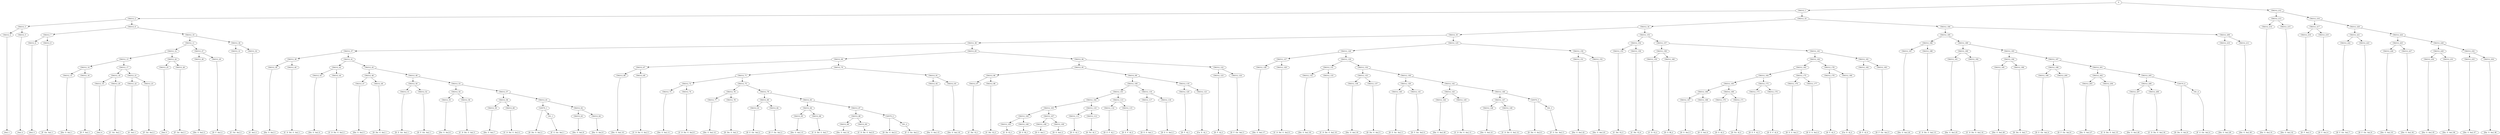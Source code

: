 digraph sample{
"S" -> "C84312_1";
"C84312_1" -> "C84312_2";
"C84312_2" -> "C84312_3";
"C84312_3" -> "C84312_4";
"C84312_4" -> "[Ais]_1";
"C84312_3" -> "C84312_5";
"C84312_5" -> "[Ais]_2";
"C84312_2" -> "C84312_6";
"C84312_6" -> "C84312_7";
"C84312_7" -> "C84312_8";
"C84312_8" -> "[Ais]_3";
"C84312_7" -> "C84312_9";
"C84312_9" -> "[F  Gis  Ais]_1";
"C84312_6" -> "C84312_10";
"C84312_10" -> "C84312_11";
"C84312_11" -> "C84312_12";
"C84312_12" -> "C84312_13";
"C84312_13" -> "C84312_14";
"C84312_14" -> "C84312_15";
"C84312_15" -> "[Dis  G  Ais]_1";
"C84312_14" -> "C84312_16";
"C84312_16" -> "[D  F  Ais]_1";
"C84312_13" -> "C84312_17";
"C84312_17" -> "C84312_18";
"C84312_18" -> "C84312_19";
"C84312_19" -> "[Ais]_4";
"C84312_18" -> "C84312_20";
"C84312_20" -> "[C  Gis  Ais]_1";
"C84312_17" -> "C84312_21";
"C84312_21" -> "C84312_22";
"C84312_22" -> "[G  Ais]_1";
"C84312_21" -> "C84312_23";
"C84312_23" -> "[F  Gis  Ais]_2";
"C84312_12" -> "C84312_24";
"C84312_24" -> "C84312_25";
"C84312_25" -> "[Ais]_5";
"C84312_24" -> "C84312_26";
"C84312_26" -> "[F  Gis  Ais]_3";
"C84312_11" -> "C84312_27";
"C84312_27" -> "C84312_28";
"C84312_28" -> "[Dis  G  Ais]_2";
"C84312_27" -> "C84312_29";
"C84312_29" -> "[D  F  Ais]_2";
"C84312_10" -> "C84312_30";
"C84312_30" -> "C84312_31";
"C84312_31" -> "[C  Gis  Ais]_2";
"C84312_30" -> "C84312_32";
"C84312_32" -> "[G  Ais]_2";
"C84312_1" -> "C84312_33";
"C84312_33" -> "C84312_34";
"C84312_34" -> "C84312_35";
"C84312_35" -> "C84312_36";
"C84312_36" -> "C84312_37";
"C84312_37" -> "C84312_38";
"C84312_38" -> "C84312_39";
"C84312_39" -> "[Dis  G  Ais]_3";
"C84312_38" -> "C84312_40";
"C84312_40" -> "[C  D  Dis  G  Ais]_1";
"C84312_37" -> "C84312_41";
"C84312_41" -> "C84312_42";
"C84312_42" -> "C84312_43";
"C84312_43" -> "[Dis  G  Ais]_4";
"C84312_42" -> "C84312_44";
"C84312_44" -> "[C  D  Dis  G  Ais]_2";
"C84312_41" -> "C84312_45";
"C84312_45" -> "C84312_46";
"C84312_46" -> "C84312_47";
"C84312_47" -> "[Dis  G  Ais]_5";
"C84312_46" -> "C84312_48";
"C84312_48" -> "[D  Dis  G  Ais]_1";
"C84312_45" -> "C84312_49";
"C84312_49" -> "C84312_50";
"C84312_50" -> "C84312_51";
"C84312_51" -> "[D  E  Gis  Ais]_1";
"C84312_50" -> "C84312_52";
"C84312_52" -> "[D  F  Gis  Ais]_1";
"C84312_49" -> "C84312_53";
"C84312_53" -> "C84312_54";
"C84312_54" -> "C84312_55";
"C84312_55" -> "[Dis  G  Ais]_6";
"C84312_54" -> "C84312_56";
"C84312_56" -> "[C  D  Dis  G  Ais]_3";
"C84312_53" -> "C84312_57";
"C84312_57" -> "C84312_58";
"C84312_58" -> "C84312_59";
"C84312_59" -> "[Dis  G  Ais]_7";
"C84312_58" -> "C84312_60";
"C84312_60" -> "[C  D  Dis  G  Ais]_4";
"C84312_57" -> "C84312_61";
"C84312_61" -> "C20570_1";
"C20570_1" -> "[D  Dis  G  Ais]_2";
"C20570_1" -> "C61_1";
"C61_1" -> "[F  G  Gis  Ais]_1";
"C84312_61" -> "C84312_62";
"C84312_62" -> "C84312_63";
"C84312_63" -> "[Dis  G  Ais]_8";
"C84312_62" -> "C84312_64";
"C84312_64" -> "[Dis  G  Ais]_9";
"C84312_36" -> "C84312_65";
"C84312_65" -> "C84312_66";
"C84312_66" -> "C84312_67";
"C84312_67" -> "C84312_68";
"C84312_68" -> "[Dis  G  Ais]_10";
"C84312_67" -> "C84312_69";
"C84312_69" -> "[C  D  Dis  G  Ais]_5";
"C84312_66" -> "C84312_70";
"C84312_70" -> "C84312_71";
"C84312_71" -> "C84312_72";
"C84312_72" -> "C84312_73";
"C84312_73" -> "[Dis  G  Ais]_11";
"C84312_72" -> "C84312_74";
"C84312_74" -> "[C  D  Dis  G  Ais]_6";
"C84312_71" -> "C84312_75";
"C84312_75" -> "C84312_76";
"C84312_76" -> "C84312_77";
"C84312_77" -> "[Dis  G  Ais]_12";
"C84312_76" -> "C84312_78";
"C84312_78" -> "[D  Dis  G  Ais]_3";
"C84312_75" -> "C84312_79";
"C84312_79" -> "C84312_80";
"C84312_80" -> "C84312_81";
"C84312_81" -> "[D  E  Gis  Ais]_2";
"C84312_80" -> "C84312_82";
"C84312_82" -> "[D  F  Gis  Ais]_2";
"C84312_79" -> "C84312_83";
"C84312_83" -> "C84312_84";
"C84312_84" -> "C84312_85";
"C84312_85" -> "[Dis  G  Ais]_13";
"C84312_84" -> "C84312_86";
"C84312_86" -> "[C  D  Dis  G  Ais]_7";
"C84312_83" -> "C84312_87";
"C84312_87" -> "C84312_88";
"C84312_88" -> "C84312_89";
"C84312_89" -> "[Dis  G  Ais]_14";
"C84312_88" -> "C84312_90";
"C84312_90" -> "[C  D  Dis  G  Ais]_8";
"C84312_87" -> "C20570_2";
"C20570_2" -> "[D  Dis  G  Ais]_4";
"C20570_2" -> "C61_2";
"C61_2" -> "[F  G  Gis  Ais]_2";
"C84312_70" -> "C84312_91";
"C84312_91" -> "C84312_92";
"C84312_92" -> "[Dis  G  Ais]_15";
"C84312_91" -> "C84312_93";
"C84312_93" -> "[Dis  G  Ais]_16";
"C84312_65" -> "C84312_94";
"C84312_94" -> "C84312_95";
"C84312_95" -> "C84312_96";
"C84312_96" -> "C84312_97";
"C84312_97" -> "[C  Dis  G]_1";
"C84312_96" -> "C84312_98";
"C84312_98" -> "[C  Dis  G]_2";
"C84312_95" -> "C84312_99";
"C84312_99" -> "C84312_100";
"C84312_100" -> "C84312_101";
"C84312_101" -> "C84312_102";
"C84312_102" -> "C84312_103";
"C84312_103" -> "C84312_104";
"C84312_104" -> "C84312_105";
"C84312_105" -> "[C  D  G]_1";
"C84312_104" -> "C84312_106";
"C84312_106" -> "[D  G  B]_1";
"C84312_103" -> "C84312_107";
"C84312_107" -> "C84312_108";
"C84312_108" -> "[D  G  Ais]_1";
"C84312_107" -> "C84312_109";
"C84312_109" -> "[D  G  Ais]_2";
"C84312_102" -> "C84312_110";
"C84312_110" -> "C84312_111";
"C84312_111" -> "[D  G  A]_1";
"C84312_110" -> "C84312_112";
"C84312_112" -> "[D  Fis  A]_1";
"C84312_101" -> "C84312_113";
"C84312_113" -> "C84312_114";
"C84312_114" -> "[D  E  F  A]_1";
"C84312_113" -> "C84312_115";
"C84312_115" -> "[D  E  F  A]_2";
"C84312_100" -> "C84312_116";
"C84312_116" -> "C84312_117";
"C84312_117" -> "[D  E  G  Ais]_1";
"C84312_116" -> "C84312_118";
"C84312_118" -> "[D  E  G  Ais]_2";
"C84312_99" -> "C84312_119";
"C84312_119" -> "C84312_120";
"C84312_120" -> "[D  F  A]_1";
"C84312_119" -> "C84312_121";
"C84312_121" -> "[Cis  E  A]_1";
"C84312_94" -> "C84312_122";
"C84312_122" -> "C84312_123";
"C84312_123" -> "[D  F  A]_2";
"C84312_122" -> "C84312_124";
"C84312_124" -> "[D  F  Gis  Ais]_3";
"C84312_35" -> "C84312_125";
"C84312_125" -> "C84312_126";
"C84312_126" -> "C84312_127";
"C84312_127" -> "C84312_128";
"C84312_128" -> "[Dis  G  Ais]_17";
"C84312_127" -> "C84312_129";
"C84312_129" -> "[C  D  Dis  G  Ais]_9";
"C84312_126" -> "C84312_130";
"C84312_130" -> "C84312_131";
"C84312_131" -> "C84312_132";
"C84312_132" -> "[Dis  G  Ais]_18";
"C84312_131" -> "C84312_133";
"C84312_133" -> "[C  D  Dis  G  Ais]_10";
"C84312_130" -> "C84312_134";
"C84312_134" -> "C84312_135";
"C84312_135" -> "C84312_136";
"C84312_136" -> "[Dis  G  Ais]_19";
"C84312_135" -> "C84312_137";
"C84312_137" -> "[D  Dis  G  Ais]_5";
"C84312_134" -> "C84312_138";
"C84312_138" -> "C84312_139";
"C84312_139" -> "C84312_140";
"C84312_140" -> "[D  E  Gis  Ais]_3";
"C84312_139" -> "C84312_141";
"C84312_141" -> "[D  F  Gis  Ais]_4";
"C84312_138" -> "C84312_142";
"C84312_142" -> "C84312_143";
"C84312_143" -> "C84312_144";
"C84312_144" -> "[Dis  G  Ais]_20";
"C84312_143" -> "C84312_145";
"C84312_145" -> "[C  D  Dis  G  Ais]_11";
"C84312_142" -> "C84312_146";
"C84312_146" -> "C84312_147";
"C84312_147" -> "C84312_148";
"C84312_148" -> "[Dis  G  Ais]_21";
"C84312_147" -> "C84312_149";
"C84312_149" -> "[C  D  Dis  G  Ais]_12";
"C84312_146" -> "C20570_3";
"C20570_3" -> "[D  Dis  G  Ais]_6";
"C20570_3" -> "C61_3";
"C61_3" -> "[F  G  Gis  Ais]_3";
"C84312_125" -> "C84312_150";
"C84312_150" -> "C84312_151";
"C84312_151" -> "[Dis  G  Ais]_22";
"C84312_150" -> "C84312_152";
"C84312_152" -> "[Dis  G  Ais]_23";
"C84312_34" -> "C84312_153";
"C84312_153" -> "C84312_154";
"C84312_154" -> "C84312_155";
"C84312_155" -> "[C  Dis  G]_3";
"C84312_154" -> "C84312_156";
"C84312_156" -> "[C  Dis  G]_4";
"C84312_153" -> "C84312_157";
"C84312_157" -> "C84312_158";
"C84312_158" -> "C84312_159";
"C84312_159" -> "[C  D  G]_2";
"C84312_158" -> "C84312_160";
"C84312_160" -> "[D  G  B]_2";
"C84312_157" -> "C84312_161";
"C84312_161" -> "C84312_162";
"C84312_162" -> "C84312_163";
"C84312_163" -> "C84312_164";
"C84312_164" -> "C84312_165";
"C84312_165" -> "C84312_166";
"C84312_166" -> "C84312_167";
"C84312_167" -> "[D  G  Ais]_3";
"C84312_166" -> "C84312_168";
"C84312_168" -> "[D  G  Ais]_4";
"C84312_165" -> "C84312_169";
"C84312_169" -> "C84312_170";
"C84312_170" -> "[D  G  A]_2";
"C84312_169" -> "C84312_171";
"C84312_171" -> "[D  Fis  A]_2";
"C84312_164" -> "C84312_172";
"C84312_172" -> "C84312_173";
"C84312_173" -> "[D  E  F  A]_3";
"C84312_172" -> "C84312_174";
"C84312_174" -> "[D  E  F  A]_4";
"C84312_163" -> "C84312_175";
"C84312_175" -> "C84312_176";
"C84312_176" -> "[D  E  G  Ais]_3";
"C84312_175" -> "C84312_177";
"C84312_177" -> "[D  E  G  Ais]_4";
"C84312_162" -> "C84312_178";
"C84312_178" -> "C84312_179";
"C84312_179" -> "[D  F  A]_3";
"C84312_178" -> "C84312_180";
"C84312_180" -> "[Cis  E  A]_2";
"C84312_161" -> "C84312_181";
"C84312_181" -> "C84312_182";
"C84312_182" -> "[D  F  A]_4";
"C84312_181" -> "C84312_183";
"C84312_183" -> "[D  F  Gis  Ais]_5";
"C84312_33" -> "C84312_184";
"C84312_184" -> "C84312_185";
"C84312_185" -> "C84312_186";
"C84312_186" -> "C84312_187";
"C84312_187" -> "[Dis  G  Ais]_24";
"C84312_186" -> "C84312_188";
"C84312_188" -> "[C  D  Dis  G  Ais]_13";
"C84312_185" -> "C84312_189";
"C84312_189" -> "C84312_190";
"C84312_190" -> "C84312_191";
"C84312_191" -> "[Dis  G  Ais]_25";
"C84312_190" -> "C84312_192";
"C84312_192" -> "[C  D  Dis  G  Ais]_14";
"C84312_189" -> "C84312_193";
"C84312_193" -> "C84312_194";
"C84312_194" -> "C84312_195";
"C84312_195" -> "[Dis  G  Ais]_26";
"C84312_194" -> "C84312_196";
"C84312_196" -> "[D  Dis  G  Ais]_7";
"C84312_193" -> "C84312_197";
"C84312_197" -> "C84312_198";
"C84312_198" -> "C84312_199";
"C84312_199" -> "[D  E  Gis  Ais]_4";
"C84312_198" -> "C84312_200";
"C84312_200" -> "[D  F  Gis  Ais]_6";
"C84312_197" -> "C84312_201";
"C84312_201" -> "C84312_202";
"C84312_202" -> "C84312_203";
"C84312_203" -> "[Dis  G  Ais]_27";
"C84312_202" -> "C84312_204";
"C84312_204" -> "[C  D  Dis  G  Ais]_15";
"C84312_201" -> "C84312_205";
"C84312_205" -> "C84312_206";
"C84312_206" -> "C84312_207";
"C84312_207" -> "[Dis  G  Ais]_28";
"C84312_206" -> "C84312_208";
"C84312_208" -> "[C  D  Dis  G  Ais]_16";
"C84312_205" -> "C20570_4";
"C20570_4" -> "[D  Dis  G  Ais]_8";
"C20570_4" -> "C61_4";
"C61_4" -> "[F  G  Gis  Ais]_4";
"C84312_184" -> "C84312_209";
"C84312_209" -> "C84312_210";
"C84312_210" -> "[Dis  G  Ais]_29";
"C84312_209" -> "C84312_211";
"C84312_211" -> "[Dis  G  Ais]_30";
"S" -> "C84312_212";
"C84312_212" -> "C84312_213";
"C84312_213" -> "C84312_214";
"C84312_214" -> "[Dis  G  Ais]_31";
"C84312_213" -> "C84312_215";
"C84312_215" -> "[Dis  G  Ais]_32";
"C84312_212" -> "C84312_216";
"C84312_216" -> "C84312_217";
"C84312_217" -> "C84312_218";
"C84312_218" -> "[D  F  Ais]_3";
"C84312_217" -> "C84312_219";
"C84312_219" -> "[D  F  Ais]_4";
"C84312_216" -> "C84312_220";
"C84312_220" -> "C84312_221";
"C84312_221" -> "C84312_222";
"C84312_222" -> "[D  F  Gis  Ais]_7";
"C84312_221" -> "C84312_223";
"C84312_223" -> "[D  F  Gis  Ais]_8";
"C84312_220" -> "C84312_224";
"C84312_224" -> "C84312_225";
"C84312_225" -> "C84312_226";
"C84312_226" -> "[Dis  G  Ais]_33";
"C84312_225" -> "C84312_227";
"C84312_227" -> "[Dis  G  Ais]_34";
"C84312_224" -> "C84312_228";
"C84312_228" -> "C84312_229";
"C84312_229" -> "C84312_230";
"C84312_230" -> "[Dis  G  Ais]_35";
"C84312_229" -> "C84312_231";
"C84312_231" -> "[Dis  G  Ais]_36";
"C84312_228" -> "C84312_232";
"C84312_232" -> "C84312_233";
"C84312_233" -> "[Dis  G  Ais]_37";
"C84312_232" -> "C84312_234";
"C84312_234" -> "[Dis  G  Ais]_38";

{rank = min; "S";}
{rank = same; "C84312_1"; "C84312_212";}
{rank = same; "C84312_2"; "C84312_33"; "C84312_213"; "C84312_216";}
{rank = same; "C84312_3"; "C84312_6"; "C84312_34"; "C84312_184"; "C84312_214"; "C84312_215"; "C84312_217"; "C84312_220";}
{rank = same; "C84312_4"; "C84312_5"; "C84312_7"; "C84312_10"; "C84312_35"; "C84312_153"; "C84312_185"; "C84312_209"; "C84312_218"; "C84312_219"; "C84312_221"; "C84312_224";}
{rank = same; "C84312_8"; "C84312_9"; "C84312_11"; "C84312_30"; "C84312_36"; "C84312_125"; "C84312_154"; "C84312_157"; "C84312_186"; "C84312_189"; "C84312_210"; "C84312_211"; "C84312_222"; "C84312_223"; "C84312_225"; "C84312_228";}
{rank = same; "C84312_12"; "C84312_27"; "C84312_31"; "C84312_32"; "C84312_37"; "C84312_65"; "C84312_126"; "C84312_150"; "C84312_155"; "C84312_156"; "C84312_158"; "C84312_161"; "C84312_187"; "C84312_188"; "C84312_190"; "C84312_193"; "C84312_226"; "C84312_227"; "C84312_229"; "C84312_232";}
{rank = same; "C84312_13"; "C84312_24"; "C84312_28"; "C84312_29"; "C84312_38"; "C84312_41"; "C84312_66"; "C84312_94"; "C84312_127"; "C84312_130"; "C84312_151"; "C84312_152"; "C84312_159"; "C84312_160"; "C84312_162"; "C84312_181"; "C84312_191"; "C84312_192"; "C84312_194"; "C84312_197"; "C84312_230"; "C84312_231"; "C84312_233"; "C84312_234";}
{rank = same; "C84312_14"; "C84312_17"; "C84312_25"; "C84312_26"; "C84312_39"; "C84312_40"; "C84312_42"; "C84312_45"; "C84312_67"; "C84312_70"; "C84312_95"; "C84312_122"; "C84312_128"; "C84312_129"; "C84312_131"; "C84312_134"; "C84312_163"; "C84312_178"; "C84312_182"; "C84312_183"; "C84312_195"; "C84312_196"; "C84312_198"; "C84312_201";}
{rank = same; "C84312_15"; "C84312_16"; "C84312_18"; "C84312_21"; "C84312_43"; "C84312_44"; "C84312_46"; "C84312_49"; "C84312_68"; "C84312_69"; "C84312_71"; "C84312_91"; "C84312_96"; "C84312_99"; "C84312_123"; "C84312_124"; "C84312_132"; "C84312_133"; "C84312_135"; "C84312_138"; "C84312_164"; "C84312_175"; "C84312_179"; "C84312_180"; "C84312_199"; "C84312_200"; "C84312_202"; "C84312_205";}
{rank = same; "C84312_19"; "C84312_20"; "C84312_22"; "C84312_23"; "C84312_47"; "C84312_48"; "C84312_50"; "C84312_53"; "C84312_72"; "C84312_75"; "C84312_92"; "C84312_93"; "C84312_97"; "C84312_98"; "C84312_100"; "C84312_119"; "C84312_136"; "C84312_137"; "C84312_139"; "C84312_142"; "C84312_165"; "C84312_172"; "C84312_176"; "C84312_177"; "C84312_203"; "C84312_204"; "C84312_206"; "C20570_4";}
{rank = same; "C84312_51"; "C84312_52"; "C84312_54"; "C84312_57"; "C84312_73"; "C84312_74"; "C84312_76"; "C84312_79"; "C84312_101"; "C84312_116"; "C84312_120"; "C84312_121"; "C84312_140"; "C84312_141"; "C84312_143"; "C84312_146"; "C84312_166"; "C84312_169"; "C84312_173"; "C84312_174"; "C84312_207"; "C84312_208"; "C61_4";}
{rank = same; "C84312_55"; "C84312_56"; "C84312_58"; "C84312_61"; "C84312_77"; "C84312_78"; "C84312_80"; "C84312_83"; "C84312_102"; "C84312_113"; "C84312_117"; "C84312_118"; "C84312_144"; "C84312_145"; "C84312_147"; "C20570_3"; "C84312_167"; "C84312_168"; "C84312_170"; "C84312_171";}
{rank = same; "C84312_59"; "C84312_60"; "C20570_1"; "C84312_62"; "C84312_81"; "C84312_82"; "C84312_84"; "C84312_87"; "C84312_103"; "C84312_110"; "C84312_114"; "C84312_115"; "C84312_148"; "C84312_149"; "C61_3";}
{rank = same; "C61_1"; "C84312_63"; "C84312_64"; "C84312_85"; "C84312_86"; "C84312_88"; "C20570_2"; "C84312_104"; "C84312_107"; "C84312_111"; "C84312_112";}
{rank = same; "C84312_89"; "C84312_90"; "C61_2"; "C84312_105"; "C84312_106"; "C84312_108"; "C84312_109";}
{rank = same; "[Ais]_1"; "[Ais]_2"; "[Ais]_3"; "[Ais]_4"; "[Ais]_5"; "[C  D  Dis  G  Ais]_1"; "[C  D  Dis  G  Ais]_2"; "[C  D  Dis  G  Ais]_3"; "[C  D  Dis  G  Ais]_4"; "[C  D  Dis  G  Ais]_5"; "[C  D  Dis  G  Ais]_6"; "[C  D  Dis  G  Ais]_7"; "[C  D  Dis  G  Ais]_8"; "[C  D  Dis  G  Ais]_9"; "[C  D  Dis  G  Ais]_10"; "[C  D  Dis  G  Ais]_11"; "[C  D  Dis  G  Ais]_12"; "[C  D  Dis  G  Ais]_13"; "[C  D  Dis  G  Ais]_14"; "[C  D  Dis  G  Ais]_15"; "[C  D  Dis  G  Ais]_16"; "[C  D  G]_1"; "[C  D  G]_2"; "[C  Dis  G]_1"; "[C  Dis  G]_2"; "[C  Dis  G]_3"; "[C  Dis  G]_4"; "[C  Gis  Ais]_1"; "[C  Gis  Ais]_2"; "[Cis  E  A]_1"; "[Cis  E  A]_2"; "[D  Dis  G  Ais]_1"; "[D  Dis  G  Ais]_2"; "[D  Dis  G  Ais]_3"; "[D  Dis  G  Ais]_4"; "[D  Dis  G  Ais]_5"; "[D  Dis  G  Ais]_6"; "[D  Dis  G  Ais]_7"; "[D  Dis  G  Ais]_8"; "[D  E  F  A]_1"; "[D  E  F  A]_2"; "[D  E  F  A]_3"; "[D  E  F  A]_4"; "[D  E  G  Ais]_1"; "[D  E  G  Ais]_2"; "[D  E  G  Ais]_3"; "[D  E  G  Ais]_4"; "[D  E  Gis  Ais]_1"; "[D  E  Gis  Ais]_2"; "[D  E  Gis  Ais]_3"; "[D  E  Gis  Ais]_4"; "[D  F  A]_1"; "[D  F  A]_2"; "[D  F  A]_3"; "[D  F  A]_4"; "[D  F  Ais]_1"; "[D  F  Ais]_2"; "[D  F  Ais]_3"; "[D  F  Ais]_4"; "[D  F  Gis  Ais]_1"; "[D  F  Gis  Ais]_2"; "[D  F  Gis  Ais]_3"; "[D  F  Gis  Ais]_4"; "[D  F  Gis  Ais]_5"; "[D  F  Gis  Ais]_6"; "[D  F  Gis  Ais]_7"; "[D  F  Gis  Ais]_8"; "[D  Fis  A]_1"; "[D  Fis  A]_2"; "[D  G  A]_1"; "[D  G  A]_2"; "[D  G  Ais]_1"; "[D  G  Ais]_2"; "[D  G  Ais]_3"; "[D  G  Ais]_4"; "[D  G  B]_1"; "[D  G  B]_2"; "[Dis  G  Ais]_1"; "[Dis  G  Ais]_2"; "[Dis  G  Ais]_3"; "[Dis  G  Ais]_4"; "[Dis  G  Ais]_5"; "[Dis  G  Ais]_6"; "[Dis  G  Ais]_7"; "[Dis  G  Ais]_8"; "[Dis  G  Ais]_9"; "[Dis  G  Ais]_10"; "[Dis  G  Ais]_11"; "[Dis  G  Ais]_12"; "[Dis  G  Ais]_13"; "[Dis  G  Ais]_14"; "[Dis  G  Ais]_15"; "[Dis  G  Ais]_16"; "[Dis  G  Ais]_17"; "[Dis  G  Ais]_18"; "[Dis  G  Ais]_19"; "[Dis  G  Ais]_20"; "[Dis  G  Ais]_21"; "[Dis  G  Ais]_22"; "[Dis  G  Ais]_23"; "[Dis  G  Ais]_24"; "[Dis  G  Ais]_25"; "[Dis  G  Ais]_26"; "[Dis  G  Ais]_27"; "[Dis  G  Ais]_28"; "[Dis  G  Ais]_29"; "[Dis  G  Ais]_30"; "[Dis  G  Ais]_31"; "[Dis  G  Ais]_32"; "[Dis  G  Ais]_33"; "[Dis  G  Ais]_34"; "[Dis  G  Ais]_35"; "[Dis  G  Ais]_36"; "[Dis  G  Ais]_37"; "[Dis  G  Ais]_38"; "[F  G  Gis  Ais]_1"; "[F  G  Gis  Ais]_2"; "[F  G  Gis  Ais]_3"; "[F  G  Gis  Ais]_4"; "[F  Gis  Ais]_1"; "[F  Gis  Ais]_2"; "[F  Gis  Ais]_3"; "[G  Ais]_1"; "[G  Ais]_2";}
}
